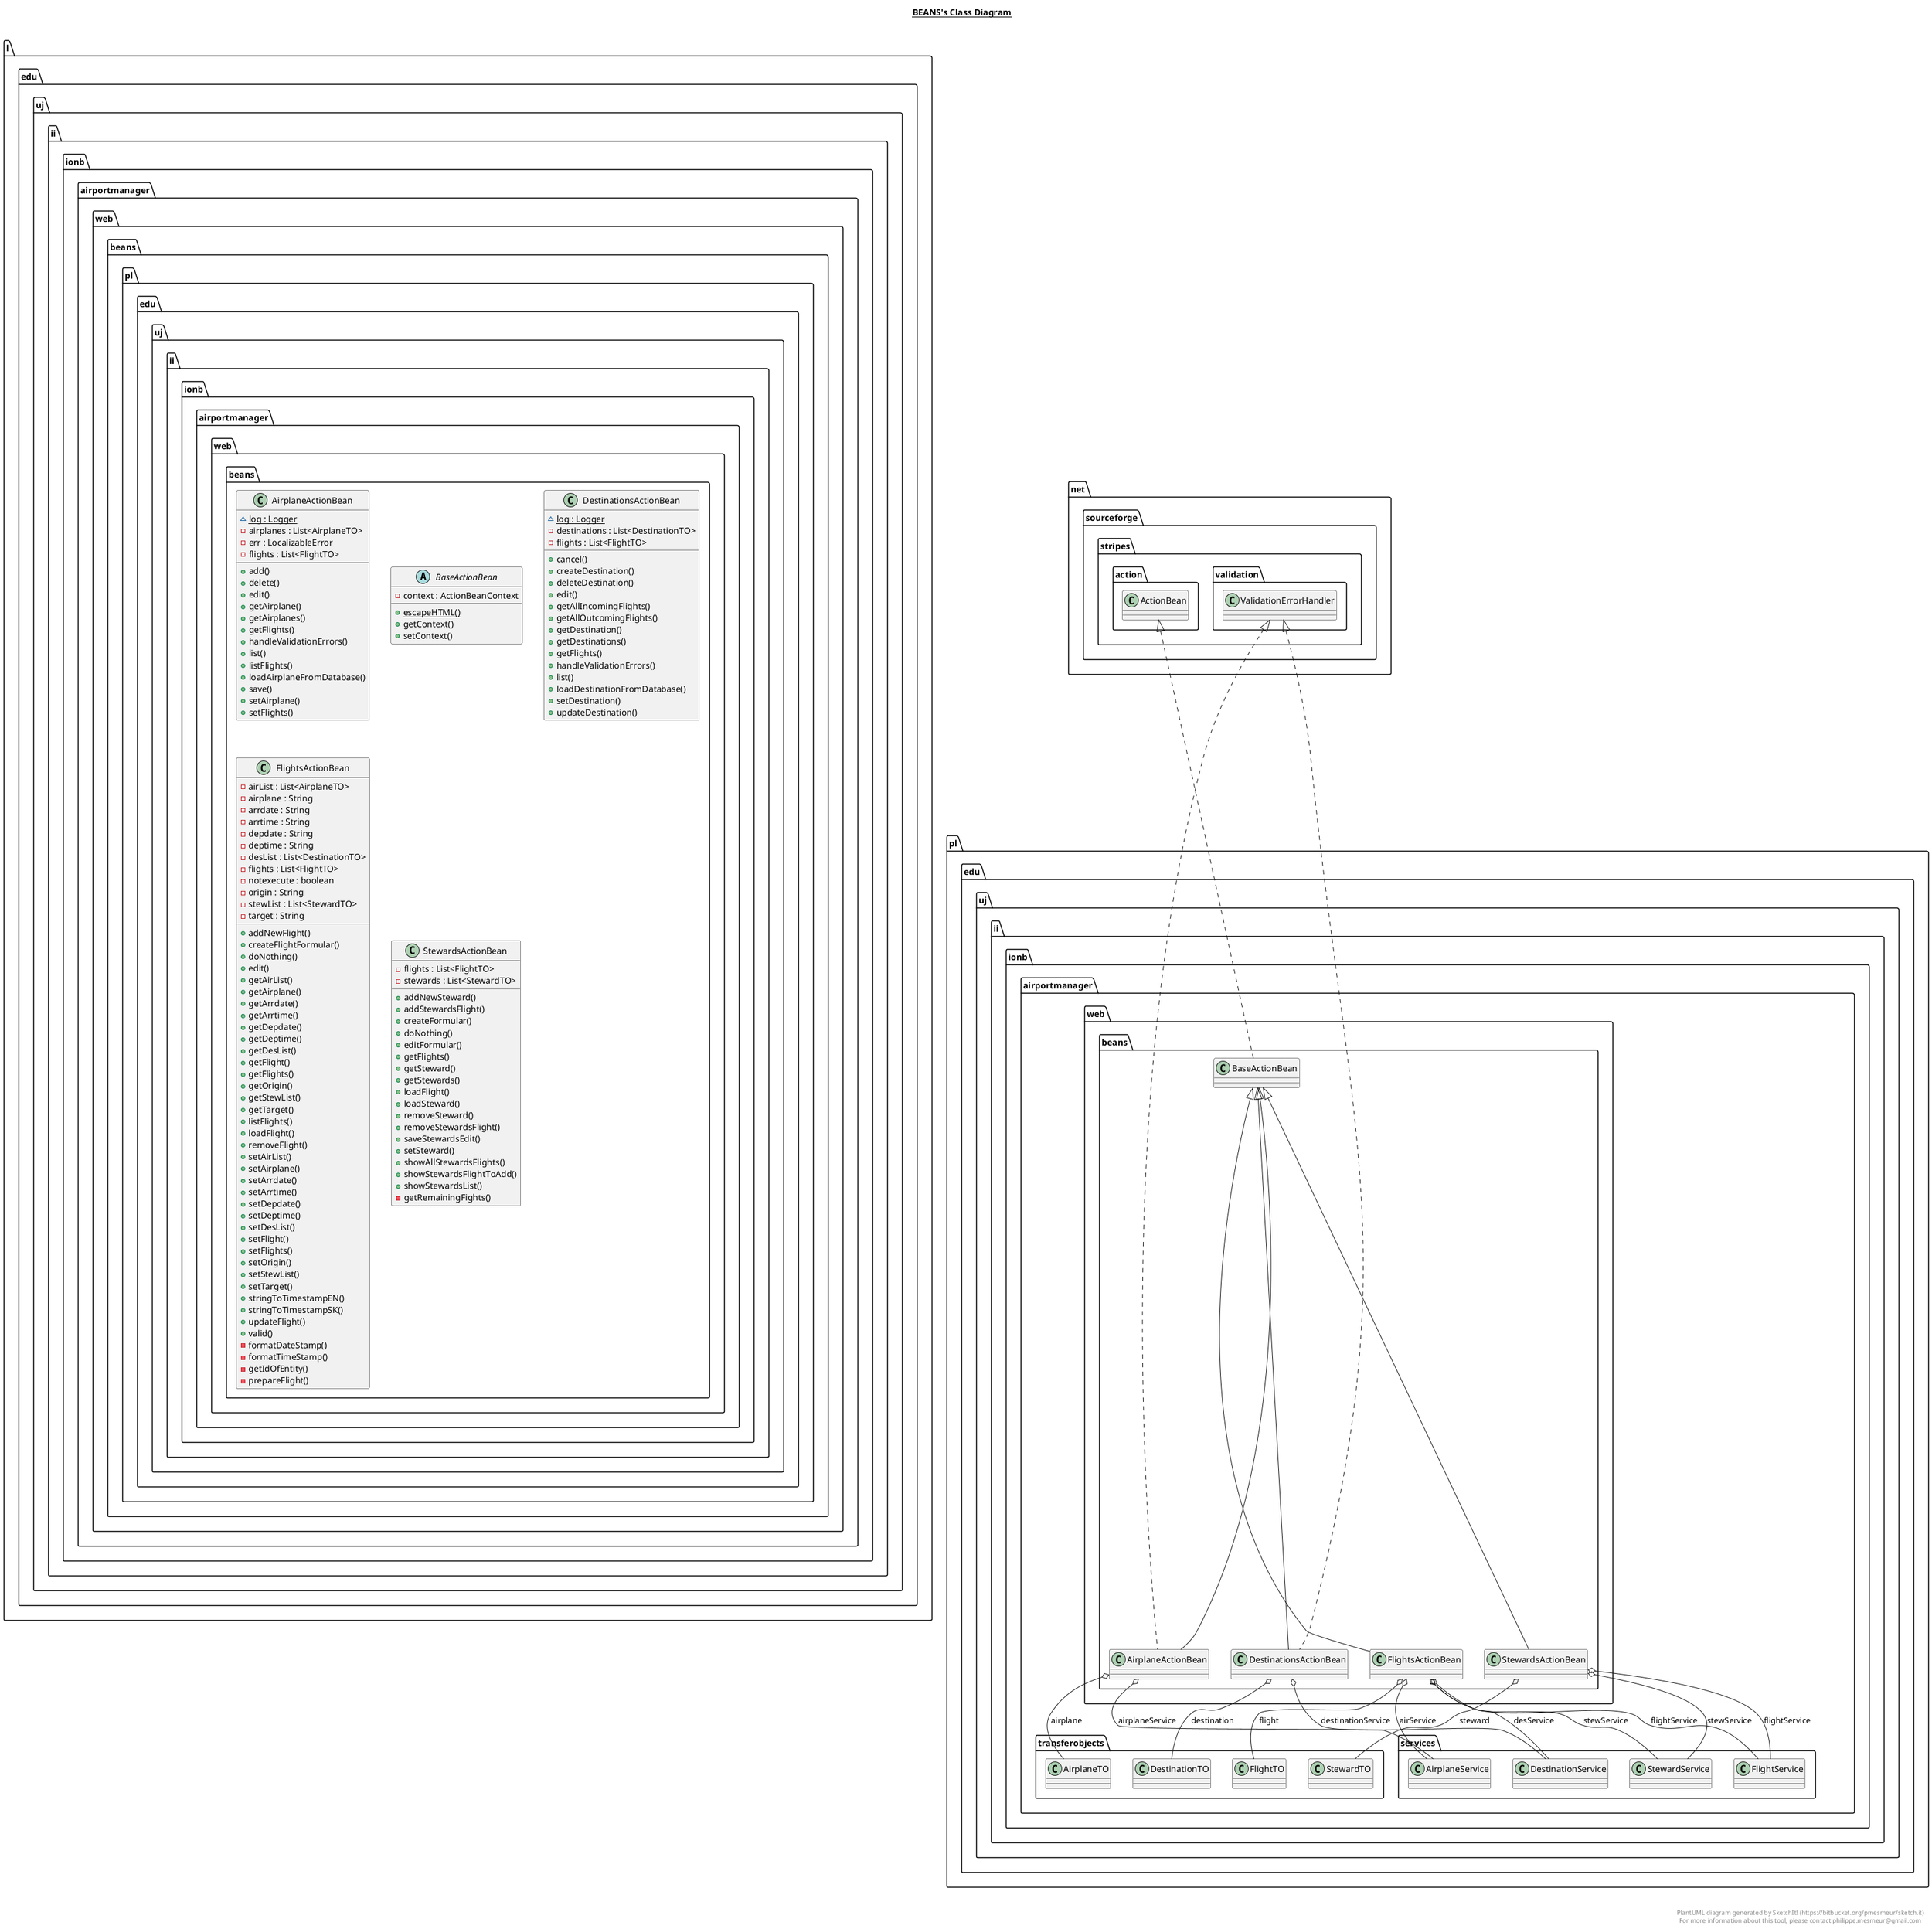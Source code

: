 @startuml

title __BEANS's Class Diagram__\n


    namespace l.edu.uj.ii.ionb.airportmanager.web.beans {
      class pl.edu.uj.ii.ionb.airportmanager.web.beans.AirplaneActionBean {
          {static} ~ log : Logger
          - airplanes : List<AirplaneTO>
          - err : LocalizableError
          - flights : List<FlightTO>
          + add()
          + delete()
          + edit()
          + getAirplane()
          + getAirplanes()
          + getFlights()
          + handleValidationErrors()
          + list()
          + listFlights()
          + loadAirplaneFromDatabase()
          + save()
          + setAirplane()
          + setFlights()
      }
    }

  


    namespace l.edu.uj.ii.ionb.airportmanager.web.beans {
      abstract class pl.edu.uj.ii.ionb.airportmanager.web.beans.BaseActionBean {
          - context : ActionBeanContext
          {static} + escapeHTML()
          + getContext()
          + setContext()
      }
    }

  


    namespace l.edu.uj.ii.ionb.airportmanager.web.beans {
      class pl.edu.uj.ii.ionb.airportmanager.web.beans.DestinationsActionBean {
          {static} ~ log : Logger
          - destinations : List<DestinationTO>
          - flights : List<FlightTO>
          + cancel()
          + createDestination()
          + deleteDestination()
          + edit()
          + getAllIncomingFlights()
          + getAllOutcomingFlights()
          + getDestination()
          + getDestinations()
          + getFlights()
          + handleValidationErrors()
          + list()
          + loadDestinationFromDatabase()
          + setDestination()
          + updateDestination()
      }
    }

  


    namespace l.edu.uj.ii.ionb.airportmanager.web.beans {
      class pl.edu.uj.ii.ionb.airportmanager.web.beans.FlightsActionBean {
          - airList : List<AirplaneTO>
          - airplane : String
          - arrdate : String
          - arrtime : String
          - depdate : String
          - deptime : String
          - desList : List<DestinationTO>
          - flights : List<FlightTO>
          - notexecute : boolean
          - origin : String
          - stewList : List<StewardTO>
          - target : String
          + addNewFlight()
          + createFlightFormular()
          + doNothing()
          + edit()
          + getAirList()
          + getAirplane()
          + getArrdate()
          + getArrtime()
          + getDepdate()
          + getDeptime()
          + getDesList()
          + getFlight()
          + getFlights()
          + getOrigin()
          + getStewList()
          + getTarget()
          + listFlights()
          + loadFlight()
          + removeFlight()
          + setAirList()
          + setAirplane()
          + setArrdate()
          + setArrtime()
          + setDepdate()
          + setDeptime()
          + setDesList()
          + setFlight()
          + setFlights()
          + setOrigin()
          + setStewList()
          + setTarget()
          + stringToTimestampEN()
          + stringToTimestampSK()
          + updateFlight()
          + valid()
          - formatDateStamp()
          - formatTimeStamp()
          - getIdOfEntity()
          - prepareFlight()
      }
    }

  


    namespace l.edu.uj.ii.ionb.airportmanager.web.beans {
      class pl.edu.uj.ii.ionb.airportmanager.web.beans.StewardsActionBean {
          - flights : List<FlightTO>
          - stewards : List<StewardTO>
          + addNewSteward()
          + addStewardsFlight()
          + createFormular()
          + doNothing()
          + editFormular()
          + getFlights()
          + getSteward()
          + getStewards()
          + loadFlight()
          + loadSteward()
          + removeSteward()
          + removeStewardsFlight()
          + saveStewardsEdit()
          + setSteward()
          + showAllStewardsFlights()
          + showStewardsFlightToAdd()
          + showStewardsList()
          - getRemainingFights()
      }
    }

  

  pl.edu.uj.ii.ionb.airportmanager.web.beans.AirplaneActionBean .up.|> net.sourceforge.stripes.validation.ValidationErrorHandler
  pl.edu.uj.ii.ionb.airportmanager.web.beans.AirplaneActionBean -up-|> pl.edu.uj.ii.ionb.airportmanager.web.beans.BaseActionBean
  pl.edu.uj.ii.ionb.airportmanager.web.beans.AirplaneActionBean o-- pl.edu.uj.ii.ionb.airportmanager.services.AirplaneService : airplaneService
  pl.edu.uj.ii.ionb.airportmanager.web.beans.AirplaneActionBean o-- pl.edu.uj.ii.ionb.airportmanager.transferobjects.AirplaneTO : airplane
  pl.edu.uj.ii.ionb.airportmanager.web.beans.BaseActionBean .up.|> net.sourceforge.stripes.action.ActionBean
  pl.edu.uj.ii.ionb.airportmanager.web.beans.DestinationsActionBean .up.|> net.sourceforge.stripes.validation.ValidationErrorHandler
  pl.edu.uj.ii.ionb.airportmanager.web.beans.DestinationsActionBean -up-|> pl.edu.uj.ii.ionb.airportmanager.web.beans.BaseActionBean
  pl.edu.uj.ii.ionb.airportmanager.web.beans.DestinationsActionBean o-- pl.edu.uj.ii.ionb.airportmanager.services.DestinationService : destinationService
  pl.edu.uj.ii.ionb.airportmanager.web.beans.DestinationsActionBean o-- pl.edu.uj.ii.ionb.airportmanager.transferobjects.DestinationTO : destination
  pl.edu.uj.ii.ionb.airportmanager.web.beans.FlightsActionBean -up-|> pl.edu.uj.ii.ionb.airportmanager.web.beans.BaseActionBean
  pl.edu.uj.ii.ionb.airportmanager.web.beans.FlightsActionBean o-- pl.edu.uj.ii.ionb.airportmanager.services.AirplaneService : airService
  pl.edu.uj.ii.ionb.airportmanager.web.beans.FlightsActionBean o-- pl.edu.uj.ii.ionb.airportmanager.services.DestinationService : desService
  pl.edu.uj.ii.ionb.airportmanager.web.beans.FlightsActionBean o-- pl.edu.uj.ii.ionb.airportmanager.transferobjects.FlightTO : flight
  pl.edu.uj.ii.ionb.airportmanager.web.beans.FlightsActionBean o-- pl.edu.uj.ii.ionb.airportmanager.services.FlightService : flightService
  pl.edu.uj.ii.ionb.airportmanager.web.beans.FlightsActionBean o-- pl.edu.uj.ii.ionb.airportmanager.services.StewardService : stewService
  pl.edu.uj.ii.ionb.airportmanager.web.beans.StewardsActionBean -up-|> pl.edu.uj.ii.ionb.airportmanager.web.beans.BaseActionBean
  pl.edu.uj.ii.ionb.airportmanager.web.beans.StewardsActionBean o-- pl.edu.uj.ii.ionb.airportmanager.services.FlightService : flightService
  pl.edu.uj.ii.ionb.airportmanager.web.beans.StewardsActionBean o-- pl.edu.uj.ii.ionb.airportmanager.services.StewardService : stewService
  pl.edu.uj.ii.ionb.airportmanager.web.beans.StewardsActionBean o-- pl.edu.uj.ii.ionb.airportmanager.transferobjects.StewardTO : steward


right footer


PlantUML diagram generated by SketchIt! (https://bitbucket.org/pmesmeur/sketch.it)
For more information about this tool, please contact philippe.mesmeur@gmail.com
endfooter

@enduml
